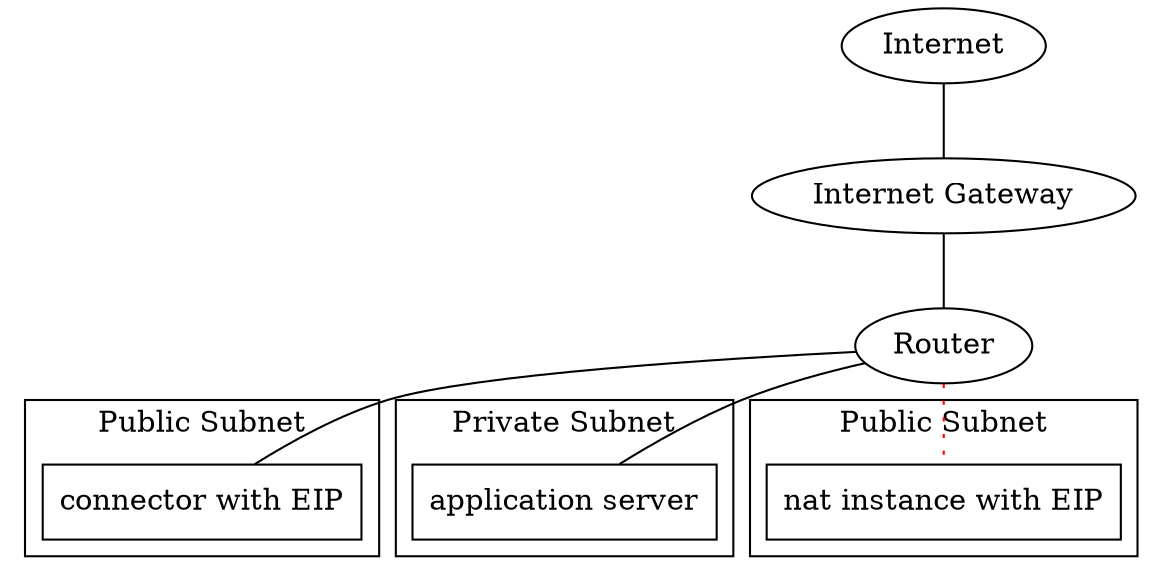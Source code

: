 //
// graphviz-dot-mode
//
// M-x compile
// C-c p
//

digraph aws {

// size="6,6" /* inch */
edge[dir=none]
// nodesep=0.7
// defaultdist="10"

i -> ig -> r
// r -> {c; as; nat}
r -> c
r -> as
r -> nat[style=dotted,weight=7,color=red]

i[shape = ellipse, label = "Internet"]
ig[shape = ellipse, label = "Internet Gateway"]
r[shape = ellipse, label = "Router"]

c[shape = box, label = "connector with EIP"]
as[shape = box, label = "application server"]
// node[shape=circle,style=filled,color=".7 .3 1.0"]
nat[shape = box, label = "nat instance with EIP"]

subgraph cluster_public_service {
	label="Public Subnet"
	c
}

subgraph cluster_private {
	label="Private Subnet"
	labelloc="topleft"
	as
}

subgraph cluster_public_nat {
	label="Public Subnet"
	nat
}



// subgraph cluster_aws {
// 	label="aws"
// 	subgraph cluster_inter {
// 		label="publicSubnet"
// 		publicSubnet
// 	}
// 	privateSubnet
// }

// subgraph cluster_company {
// 	label="company"
// 	administrator
// 	developer
// }

// as -> { storage, database }
// todo : small label
// todo : label to the circle
// as -> storage
// as -> database[dir=back, color=red, label="back"]

// { rank = same; administrator developer }

}
